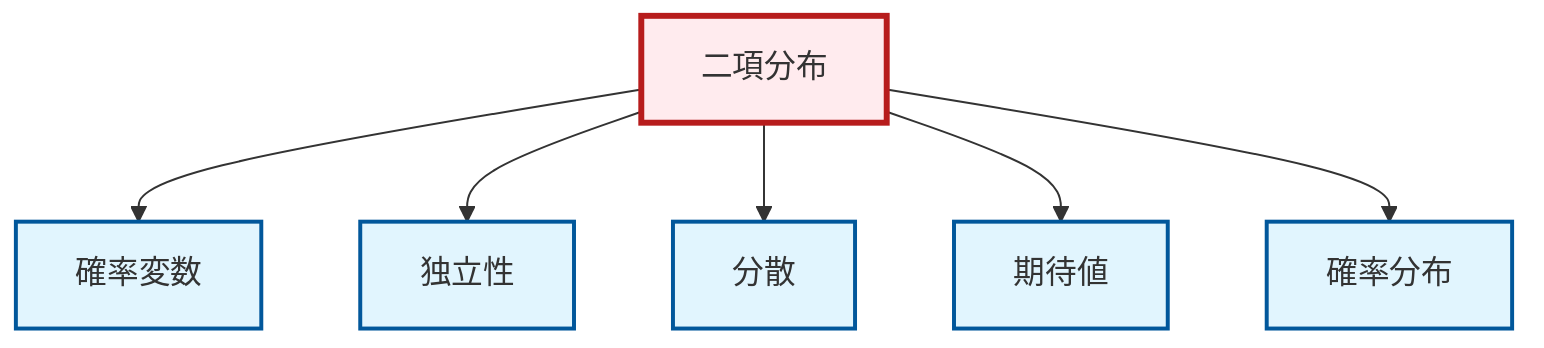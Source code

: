 graph TD
    classDef definition fill:#e1f5fe,stroke:#01579b,stroke-width:2px
    classDef theorem fill:#f3e5f5,stroke:#4a148c,stroke-width:2px
    classDef axiom fill:#fff3e0,stroke:#e65100,stroke-width:2px
    classDef example fill:#e8f5e9,stroke:#1b5e20,stroke-width:2px
    classDef current fill:#ffebee,stroke:#b71c1c,stroke-width:3px
    def-expectation["期待値"]:::definition
    def-probability-distribution["確率分布"]:::definition
    def-independence["独立性"]:::definition
    def-random-variable["確率変数"]:::definition
    def-binomial-distribution["二項分布"]:::definition
    def-variance["分散"]:::definition
    def-binomial-distribution --> def-random-variable
    def-binomial-distribution --> def-independence
    def-binomial-distribution --> def-variance
    def-binomial-distribution --> def-expectation
    def-binomial-distribution --> def-probability-distribution
    class def-binomial-distribution current